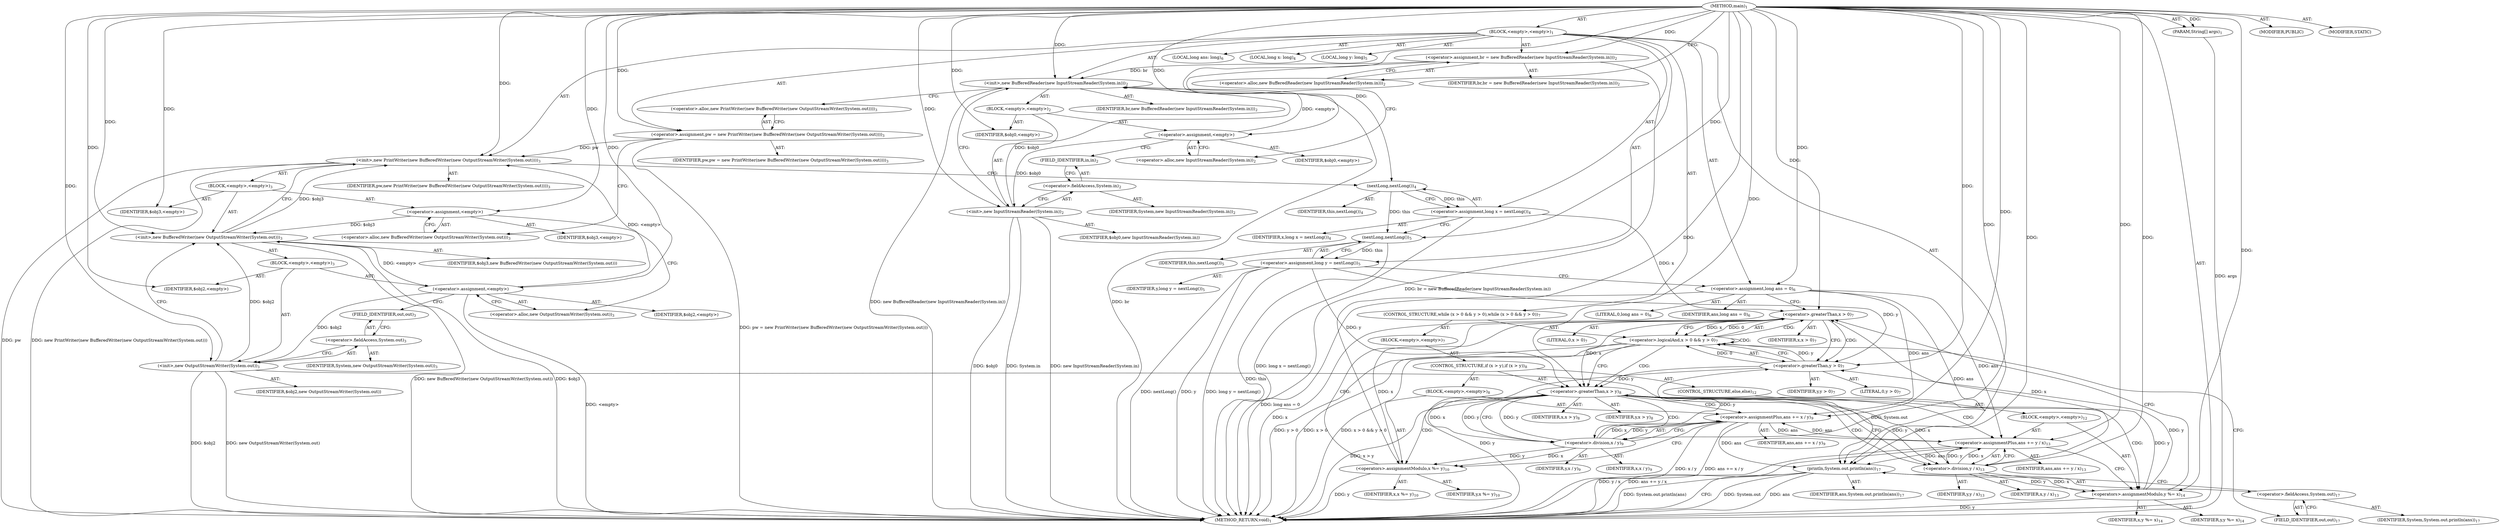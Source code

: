 digraph "main" {  
"17" [label = <(METHOD,main)<SUB>1</SUB>> ]
"18" [label = <(PARAM,String[] args)<SUB>1</SUB>> ]
"19" [label = <(BLOCK,&lt;empty&gt;,&lt;empty&gt;)<SUB>1</SUB>> ]
"20" [label = <(&lt;operator&gt;.assignment,br = new BufferedReader(new InputStreamReader(System.in)))<SUB>2</SUB>> ]
"21" [label = <(IDENTIFIER,br,br = new BufferedReader(new InputStreamReader(System.in)))<SUB>2</SUB>> ]
"22" [label = <(&lt;operator&gt;.alloc,new BufferedReader(new InputStreamReader(System.in)))<SUB>2</SUB>> ]
"23" [label = <(&lt;init&gt;,new BufferedReader(new InputStreamReader(System.in)))<SUB>2</SUB>> ]
"24" [label = <(IDENTIFIER,br,new BufferedReader(new InputStreamReader(System.in)))<SUB>2</SUB>> ]
"25" [label = <(BLOCK,&lt;empty&gt;,&lt;empty&gt;)<SUB>2</SUB>> ]
"26" [label = <(&lt;operator&gt;.assignment,&lt;empty&gt;)> ]
"27" [label = <(IDENTIFIER,$obj0,&lt;empty&gt;)> ]
"28" [label = <(&lt;operator&gt;.alloc,new InputStreamReader(System.in))<SUB>2</SUB>> ]
"29" [label = <(&lt;init&gt;,new InputStreamReader(System.in))<SUB>2</SUB>> ]
"30" [label = <(IDENTIFIER,$obj0,new InputStreamReader(System.in))> ]
"31" [label = <(&lt;operator&gt;.fieldAccess,System.in)<SUB>2</SUB>> ]
"32" [label = <(IDENTIFIER,System,new InputStreamReader(System.in))<SUB>2</SUB>> ]
"33" [label = <(FIELD_IDENTIFIER,in,in)<SUB>2</SUB>> ]
"34" [label = <(IDENTIFIER,$obj0,&lt;empty&gt;)> ]
"35" [label = <(&lt;operator&gt;.assignment,pw = new PrintWriter(new BufferedWriter(new OutputStreamWriter(System.out))))<SUB>3</SUB>> ]
"36" [label = <(IDENTIFIER,pw,pw = new PrintWriter(new BufferedWriter(new OutputStreamWriter(System.out))))<SUB>3</SUB>> ]
"37" [label = <(&lt;operator&gt;.alloc,new PrintWriter(new BufferedWriter(new OutputStreamWriter(System.out))))<SUB>3</SUB>> ]
"38" [label = <(&lt;init&gt;,new PrintWriter(new BufferedWriter(new OutputStreamWriter(System.out))))<SUB>3</SUB>> ]
"39" [label = <(IDENTIFIER,pw,new PrintWriter(new BufferedWriter(new OutputStreamWriter(System.out))))<SUB>3</SUB>> ]
"40" [label = <(BLOCK,&lt;empty&gt;,&lt;empty&gt;)<SUB>3</SUB>> ]
"41" [label = <(&lt;operator&gt;.assignment,&lt;empty&gt;)> ]
"42" [label = <(IDENTIFIER,$obj3,&lt;empty&gt;)> ]
"43" [label = <(&lt;operator&gt;.alloc,new BufferedWriter(new OutputStreamWriter(System.out)))<SUB>3</SUB>> ]
"44" [label = <(&lt;init&gt;,new BufferedWriter(new OutputStreamWriter(System.out)))<SUB>3</SUB>> ]
"45" [label = <(IDENTIFIER,$obj3,new BufferedWriter(new OutputStreamWriter(System.out)))> ]
"46" [label = <(BLOCK,&lt;empty&gt;,&lt;empty&gt;)<SUB>3</SUB>> ]
"47" [label = <(&lt;operator&gt;.assignment,&lt;empty&gt;)> ]
"48" [label = <(IDENTIFIER,$obj2,&lt;empty&gt;)> ]
"49" [label = <(&lt;operator&gt;.alloc,new OutputStreamWriter(System.out))<SUB>3</SUB>> ]
"50" [label = <(&lt;init&gt;,new OutputStreamWriter(System.out))<SUB>3</SUB>> ]
"51" [label = <(IDENTIFIER,$obj2,new OutputStreamWriter(System.out))> ]
"52" [label = <(&lt;operator&gt;.fieldAccess,System.out)<SUB>3</SUB>> ]
"53" [label = <(IDENTIFIER,System,new OutputStreamWriter(System.out))<SUB>3</SUB>> ]
"54" [label = <(FIELD_IDENTIFIER,out,out)<SUB>3</SUB>> ]
"55" [label = <(IDENTIFIER,$obj2,&lt;empty&gt;)> ]
"56" [label = <(IDENTIFIER,$obj3,&lt;empty&gt;)> ]
"57" [label = <(LOCAL,long x: long)<SUB>4</SUB>> ]
"58" [label = <(&lt;operator&gt;.assignment,long x = nextLong())<SUB>4</SUB>> ]
"59" [label = <(IDENTIFIER,x,long x = nextLong())<SUB>4</SUB>> ]
"60" [label = <(nextLong,nextLong())<SUB>4</SUB>> ]
"61" [label = <(IDENTIFIER,this,nextLong())<SUB>4</SUB>> ]
"62" [label = <(LOCAL,long y: long)<SUB>5</SUB>> ]
"63" [label = <(&lt;operator&gt;.assignment,long y = nextLong())<SUB>5</SUB>> ]
"64" [label = <(IDENTIFIER,y,long y = nextLong())<SUB>5</SUB>> ]
"65" [label = <(nextLong,nextLong())<SUB>5</SUB>> ]
"66" [label = <(IDENTIFIER,this,nextLong())<SUB>5</SUB>> ]
"67" [label = <(LOCAL,long ans: long)<SUB>6</SUB>> ]
"68" [label = <(&lt;operator&gt;.assignment,long ans = 0)<SUB>6</SUB>> ]
"69" [label = <(IDENTIFIER,ans,long ans = 0)<SUB>6</SUB>> ]
"70" [label = <(LITERAL,0,long ans = 0)<SUB>6</SUB>> ]
"71" [label = <(CONTROL_STRUCTURE,while (x &gt; 0 &amp;&amp; y &gt; 0),while (x &gt; 0 &amp;&amp; y &gt; 0))<SUB>7</SUB>> ]
"72" [label = <(&lt;operator&gt;.logicalAnd,x &gt; 0 &amp;&amp; y &gt; 0)<SUB>7</SUB>> ]
"73" [label = <(&lt;operator&gt;.greaterThan,x &gt; 0)<SUB>7</SUB>> ]
"74" [label = <(IDENTIFIER,x,x &gt; 0)<SUB>7</SUB>> ]
"75" [label = <(LITERAL,0,x &gt; 0)<SUB>7</SUB>> ]
"76" [label = <(&lt;operator&gt;.greaterThan,y &gt; 0)<SUB>7</SUB>> ]
"77" [label = <(IDENTIFIER,y,y &gt; 0)<SUB>7</SUB>> ]
"78" [label = <(LITERAL,0,y &gt; 0)<SUB>7</SUB>> ]
"79" [label = <(BLOCK,&lt;empty&gt;,&lt;empty&gt;)<SUB>7</SUB>> ]
"80" [label = <(CONTROL_STRUCTURE,if (x &gt; y),if (x &gt; y))<SUB>8</SUB>> ]
"81" [label = <(&lt;operator&gt;.greaterThan,x &gt; y)<SUB>8</SUB>> ]
"82" [label = <(IDENTIFIER,x,x &gt; y)<SUB>8</SUB>> ]
"83" [label = <(IDENTIFIER,y,x &gt; y)<SUB>8</SUB>> ]
"84" [label = <(BLOCK,&lt;empty&gt;,&lt;empty&gt;)<SUB>8</SUB>> ]
"85" [label = <(&lt;operator&gt;.assignmentPlus,ans += x / y)<SUB>9</SUB>> ]
"86" [label = <(IDENTIFIER,ans,ans += x / y)<SUB>9</SUB>> ]
"87" [label = <(&lt;operator&gt;.division,x / y)<SUB>9</SUB>> ]
"88" [label = <(IDENTIFIER,x,x / y)<SUB>9</SUB>> ]
"89" [label = <(IDENTIFIER,y,x / y)<SUB>9</SUB>> ]
"90" [label = <(&lt;operators&gt;.assignmentModulo,x %= y)<SUB>10</SUB>> ]
"91" [label = <(IDENTIFIER,x,x %= y)<SUB>10</SUB>> ]
"92" [label = <(IDENTIFIER,y,x %= y)<SUB>10</SUB>> ]
"93" [label = <(CONTROL_STRUCTURE,else,else)<SUB>12</SUB>> ]
"94" [label = <(BLOCK,&lt;empty&gt;,&lt;empty&gt;)<SUB>12</SUB>> ]
"95" [label = <(&lt;operator&gt;.assignmentPlus,ans += y / x)<SUB>13</SUB>> ]
"96" [label = <(IDENTIFIER,ans,ans += y / x)<SUB>13</SUB>> ]
"97" [label = <(&lt;operator&gt;.division,y / x)<SUB>13</SUB>> ]
"98" [label = <(IDENTIFIER,y,y / x)<SUB>13</SUB>> ]
"99" [label = <(IDENTIFIER,x,y / x)<SUB>13</SUB>> ]
"100" [label = <(&lt;operators&gt;.assignmentModulo,y %= x)<SUB>14</SUB>> ]
"101" [label = <(IDENTIFIER,y,y %= x)<SUB>14</SUB>> ]
"102" [label = <(IDENTIFIER,x,y %= x)<SUB>14</SUB>> ]
"103" [label = <(println,System.out.println(ans))<SUB>17</SUB>> ]
"104" [label = <(&lt;operator&gt;.fieldAccess,System.out)<SUB>17</SUB>> ]
"105" [label = <(IDENTIFIER,System,System.out.println(ans))<SUB>17</SUB>> ]
"106" [label = <(FIELD_IDENTIFIER,out,out)<SUB>17</SUB>> ]
"107" [label = <(IDENTIFIER,ans,System.out.println(ans))<SUB>17</SUB>> ]
"108" [label = <(MODIFIER,PUBLIC)> ]
"109" [label = <(MODIFIER,STATIC)> ]
"110" [label = <(METHOD_RETURN,void)<SUB>1</SUB>> ]
  "17" -> "18"  [ label = "AST: "] 
  "17" -> "19"  [ label = "AST: "] 
  "17" -> "108"  [ label = "AST: "] 
  "17" -> "109"  [ label = "AST: "] 
  "17" -> "110"  [ label = "AST: "] 
  "19" -> "20"  [ label = "AST: "] 
  "19" -> "23"  [ label = "AST: "] 
  "19" -> "35"  [ label = "AST: "] 
  "19" -> "38"  [ label = "AST: "] 
  "19" -> "57"  [ label = "AST: "] 
  "19" -> "58"  [ label = "AST: "] 
  "19" -> "62"  [ label = "AST: "] 
  "19" -> "63"  [ label = "AST: "] 
  "19" -> "67"  [ label = "AST: "] 
  "19" -> "68"  [ label = "AST: "] 
  "19" -> "71"  [ label = "AST: "] 
  "19" -> "103"  [ label = "AST: "] 
  "20" -> "21"  [ label = "AST: "] 
  "20" -> "22"  [ label = "AST: "] 
  "23" -> "24"  [ label = "AST: "] 
  "23" -> "25"  [ label = "AST: "] 
  "25" -> "26"  [ label = "AST: "] 
  "25" -> "29"  [ label = "AST: "] 
  "25" -> "34"  [ label = "AST: "] 
  "26" -> "27"  [ label = "AST: "] 
  "26" -> "28"  [ label = "AST: "] 
  "29" -> "30"  [ label = "AST: "] 
  "29" -> "31"  [ label = "AST: "] 
  "31" -> "32"  [ label = "AST: "] 
  "31" -> "33"  [ label = "AST: "] 
  "35" -> "36"  [ label = "AST: "] 
  "35" -> "37"  [ label = "AST: "] 
  "38" -> "39"  [ label = "AST: "] 
  "38" -> "40"  [ label = "AST: "] 
  "40" -> "41"  [ label = "AST: "] 
  "40" -> "44"  [ label = "AST: "] 
  "40" -> "56"  [ label = "AST: "] 
  "41" -> "42"  [ label = "AST: "] 
  "41" -> "43"  [ label = "AST: "] 
  "44" -> "45"  [ label = "AST: "] 
  "44" -> "46"  [ label = "AST: "] 
  "46" -> "47"  [ label = "AST: "] 
  "46" -> "50"  [ label = "AST: "] 
  "46" -> "55"  [ label = "AST: "] 
  "47" -> "48"  [ label = "AST: "] 
  "47" -> "49"  [ label = "AST: "] 
  "50" -> "51"  [ label = "AST: "] 
  "50" -> "52"  [ label = "AST: "] 
  "52" -> "53"  [ label = "AST: "] 
  "52" -> "54"  [ label = "AST: "] 
  "58" -> "59"  [ label = "AST: "] 
  "58" -> "60"  [ label = "AST: "] 
  "60" -> "61"  [ label = "AST: "] 
  "63" -> "64"  [ label = "AST: "] 
  "63" -> "65"  [ label = "AST: "] 
  "65" -> "66"  [ label = "AST: "] 
  "68" -> "69"  [ label = "AST: "] 
  "68" -> "70"  [ label = "AST: "] 
  "71" -> "72"  [ label = "AST: "] 
  "71" -> "79"  [ label = "AST: "] 
  "72" -> "73"  [ label = "AST: "] 
  "72" -> "76"  [ label = "AST: "] 
  "73" -> "74"  [ label = "AST: "] 
  "73" -> "75"  [ label = "AST: "] 
  "76" -> "77"  [ label = "AST: "] 
  "76" -> "78"  [ label = "AST: "] 
  "79" -> "80"  [ label = "AST: "] 
  "80" -> "81"  [ label = "AST: "] 
  "80" -> "84"  [ label = "AST: "] 
  "80" -> "93"  [ label = "AST: "] 
  "81" -> "82"  [ label = "AST: "] 
  "81" -> "83"  [ label = "AST: "] 
  "84" -> "85"  [ label = "AST: "] 
  "84" -> "90"  [ label = "AST: "] 
  "85" -> "86"  [ label = "AST: "] 
  "85" -> "87"  [ label = "AST: "] 
  "87" -> "88"  [ label = "AST: "] 
  "87" -> "89"  [ label = "AST: "] 
  "90" -> "91"  [ label = "AST: "] 
  "90" -> "92"  [ label = "AST: "] 
  "93" -> "94"  [ label = "AST: "] 
  "94" -> "95"  [ label = "AST: "] 
  "94" -> "100"  [ label = "AST: "] 
  "95" -> "96"  [ label = "AST: "] 
  "95" -> "97"  [ label = "AST: "] 
  "97" -> "98"  [ label = "AST: "] 
  "97" -> "99"  [ label = "AST: "] 
  "100" -> "101"  [ label = "AST: "] 
  "100" -> "102"  [ label = "AST: "] 
  "103" -> "104"  [ label = "AST: "] 
  "103" -> "107"  [ label = "AST: "] 
  "104" -> "105"  [ label = "AST: "] 
  "104" -> "106"  [ label = "AST: "] 
  "20" -> "28"  [ label = "CFG: "] 
  "23" -> "37"  [ label = "CFG: "] 
  "35" -> "43"  [ label = "CFG: "] 
  "38" -> "60"  [ label = "CFG: "] 
  "58" -> "65"  [ label = "CFG: "] 
  "63" -> "68"  [ label = "CFG: "] 
  "68" -> "73"  [ label = "CFG: "] 
  "103" -> "110"  [ label = "CFG: "] 
  "22" -> "20"  [ label = "CFG: "] 
  "37" -> "35"  [ label = "CFG: "] 
  "60" -> "58"  [ label = "CFG: "] 
  "65" -> "63"  [ label = "CFG: "] 
  "72" -> "81"  [ label = "CFG: "] 
  "72" -> "106"  [ label = "CFG: "] 
  "104" -> "103"  [ label = "CFG: "] 
  "26" -> "33"  [ label = "CFG: "] 
  "29" -> "23"  [ label = "CFG: "] 
  "41" -> "49"  [ label = "CFG: "] 
  "44" -> "38"  [ label = "CFG: "] 
  "73" -> "72"  [ label = "CFG: "] 
  "73" -> "76"  [ label = "CFG: "] 
  "76" -> "72"  [ label = "CFG: "] 
  "106" -> "104"  [ label = "CFG: "] 
  "28" -> "26"  [ label = "CFG: "] 
  "31" -> "29"  [ label = "CFG: "] 
  "43" -> "41"  [ label = "CFG: "] 
  "81" -> "87"  [ label = "CFG: "] 
  "81" -> "97"  [ label = "CFG: "] 
  "33" -> "31"  [ label = "CFG: "] 
  "47" -> "54"  [ label = "CFG: "] 
  "50" -> "44"  [ label = "CFG: "] 
  "85" -> "90"  [ label = "CFG: "] 
  "90" -> "73"  [ label = "CFG: "] 
  "49" -> "47"  [ label = "CFG: "] 
  "52" -> "50"  [ label = "CFG: "] 
  "87" -> "85"  [ label = "CFG: "] 
  "95" -> "100"  [ label = "CFG: "] 
  "100" -> "73"  [ label = "CFG: "] 
  "54" -> "52"  [ label = "CFG: "] 
  "97" -> "95"  [ label = "CFG: "] 
  "17" -> "22"  [ label = "CFG: "] 
  "18" -> "110"  [ label = "DDG: args"] 
  "20" -> "110"  [ label = "DDG: br = new BufferedReader(new InputStreamReader(System.in))"] 
  "23" -> "110"  [ label = "DDG: br"] 
  "29" -> "110"  [ label = "DDG: $obj0"] 
  "29" -> "110"  [ label = "DDG: System.in"] 
  "29" -> "110"  [ label = "DDG: new InputStreamReader(System.in)"] 
  "23" -> "110"  [ label = "DDG: new BufferedReader(new InputStreamReader(System.in))"] 
  "35" -> "110"  [ label = "DDG: pw = new PrintWriter(new BufferedWriter(new OutputStreamWriter(System.out)))"] 
  "38" -> "110"  [ label = "DDG: pw"] 
  "44" -> "110"  [ label = "DDG: $obj3"] 
  "47" -> "110"  [ label = "DDG: &lt;empty&gt;"] 
  "50" -> "110"  [ label = "DDG: $obj2"] 
  "50" -> "110"  [ label = "DDG: new OutputStreamWriter(System.out)"] 
  "44" -> "110"  [ label = "DDG: new BufferedWriter(new OutputStreamWriter(System.out))"] 
  "38" -> "110"  [ label = "DDG: new PrintWriter(new BufferedWriter(new OutputStreamWriter(System.out)))"] 
  "58" -> "110"  [ label = "DDG: long x = nextLong()"] 
  "63" -> "110"  [ label = "DDG: y"] 
  "65" -> "110"  [ label = "DDG: this"] 
  "63" -> "110"  [ label = "DDG: nextLong()"] 
  "63" -> "110"  [ label = "DDG: long y = nextLong()"] 
  "68" -> "110"  [ label = "DDG: long ans = 0"] 
  "73" -> "110"  [ label = "DDG: x"] 
  "72" -> "110"  [ label = "DDG: x &gt; 0"] 
  "76" -> "110"  [ label = "DDG: y"] 
  "72" -> "110"  [ label = "DDG: y &gt; 0"] 
  "72" -> "110"  [ label = "DDG: x &gt; 0 &amp;&amp; y &gt; 0"] 
  "103" -> "110"  [ label = "DDG: System.out"] 
  "103" -> "110"  [ label = "DDG: ans"] 
  "103" -> "110"  [ label = "DDG: System.out.println(ans)"] 
  "81" -> "110"  [ label = "DDG: x &gt; y"] 
  "95" -> "110"  [ label = "DDG: y / x"] 
  "95" -> "110"  [ label = "DDG: ans += y / x"] 
  "100" -> "110"  [ label = "DDG: y"] 
  "85" -> "110"  [ label = "DDG: x / y"] 
  "85" -> "110"  [ label = "DDG: ans += x / y"] 
  "90" -> "110"  [ label = "DDG: y"] 
  "17" -> "18"  [ label = "DDG: "] 
  "17" -> "20"  [ label = "DDG: "] 
  "17" -> "35"  [ label = "DDG: "] 
  "60" -> "58"  [ label = "DDG: this"] 
  "65" -> "63"  [ label = "DDG: this"] 
  "17" -> "68"  [ label = "DDG: "] 
  "20" -> "23"  [ label = "DDG: br"] 
  "17" -> "23"  [ label = "DDG: "] 
  "26" -> "23"  [ label = "DDG: &lt;empty&gt;"] 
  "29" -> "23"  [ label = "DDG: $obj0"] 
  "35" -> "38"  [ label = "DDG: pw"] 
  "17" -> "38"  [ label = "DDG: "] 
  "47" -> "38"  [ label = "DDG: &lt;empty&gt;"] 
  "44" -> "38"  [ label = "DDG: $obj3"] 
  "50" -> "103"  [ label = "DDG: System.out"] 
  "68" -> "103"  [ label = "DDG: ans"] 
  "95" -> "103"  [ label = "DDG: ans"] 
  "85" -> "103"  [ label = "DDG: ans"] 
  "17" -> "103"  [ label = "DDG: "] 
  "17" -> "26"  [ label = "DDG: "] 
  "17" -> "34"  [ label = "DDG: "] 
  "17" -> "41"  [ label = "DDG: "] 
  "17" -> "56"  [ label = "DDG: "] 
  "17" -> "60"  [ label = "DDG: "] 
  "60" -> "65"  [ label = "DDG: this"] 
  "17" -> "65"  [ label = "DDG: "] 
  "73" -> "72"  [ label = "DDG: x"] 
  "73" -> "72"  [ label = "DDG: 0"] 
  "76" -> "72"  [ label = "DDG: y"] 
  "76" -> "72"  [ label = "DDG: 0"] 
  "26" -> "29"  [ label = "DDG: $obj0"] 
  "17" -> "29"  [ label = "DDG: "] 
  "41" -> "44"  [ label = "DDG: $obj3"] 
  "17" -> "44"  [ label = "DDG: "] 
  "47" -> "44"  [ label = "DDG: &lt;empty&gt;"] 
  "50" -> "44"  [ label = "DDG: $obj2"] 
  "58" -> "73"  [ label = "DDG: x"] 
  "90" -> "73"  [ label = "DDG: x"] 
  "17" -> "73"  [ label = "DDG: "] 
  "97" -> "73"  [ label = "DDG: x"] 
  "63" -> "76"  [ label = "DDG: y"] 
  "100" -> "76"  [ label = "DDG: y"] 
  "17" -> "76"  [ label = "DDG: "] 
  "87" -> "76"  [ label = "DDG: y"] 
  "17" -> "47"  [ label = "DDG: "] 
  "17" -> "55"  [ label = "DDG: "] 
  "73" -> "81"  [ label = "DDG: x"] 
  "17" -> "81"  [ label = "DDG: "] 
  "63" -> "81"  [ label = "DDG: y"] 
  "76" -> "81"  [ label = "DDG: y"] 
  "100" -> "81"  [ label = "DDG: y"] 
  "87" -> "81"  [ label = "DDG: y"] 
  "87" -> "85"  [ label = "DDG: x"] 
  "87" -> "85"  [ label = "DDG: y"] 
  "87" -> "90"  [ label = "DDG: y"] 
  "17" -> "90"  [ label = "DDG: "] 
  "47" -> "50"  [ label = "DDG: $obj2"] 
  "17" -> "50"  [ label = "DDG: "] 
  "68" -> "85"  [ label = "DDG: ans"] 
  "95" -> "85"  [ label = "DDG: ans"] 
  "17" -> "85"  [ label = "DDG: "] 
  "87" -> "90"  [ label = "DDG: x"] 
  "97" -> "95"  [ label = "DDG: y"] 
  "97" -> "95"  [ label = "DDG: x"] 
  "97" -> "100"  [ label = "DDG: x"] 
  "17" -> "100"  [ label = "DDG: "] 
  "81" -> "87"  [ label = "DDG: x"] 
  "17" -> "87"  [ label = "DDG: "] 
  "81" -> "87"  [ label = "DDG: y"] 
  "68" -> "95"  [ label = "DDG: ans"] 
  "85" -> "95"  [ label = "DDG: ans"] 
  "17" -> "95"  [ label = "DDG: "] 
  "97" -> "100"  [ label = "DDG: y"] 
  "81" -> "97"  [ label = "DDG: y"] 
  "17" -> "97"  [ label = "DDG: "] 
  "81" -> "97"  [ label = "DDG: x"] 
  "72" -> "73"  [ label = "CDG: "] 
  "72" -> "81"  [ label = "CDG: "] 
  "72" -> "72"  [ label = "CDG: "] 
  "73" -> "76"  [ label = "CDG: "] 
  "81" -> "100"  [ label = "CDG: "] 
  "81" -> "85"  [ label = "CDG: "] 
  "81" -> "95"  [ label = "CDG: "] 
  "81" -> "87"  [ label = "CDG: "] 
  "81" -> "97"  [ label = "CDG: "] 
  "81" -> "90"  [ label = "CDG: "] 
}
